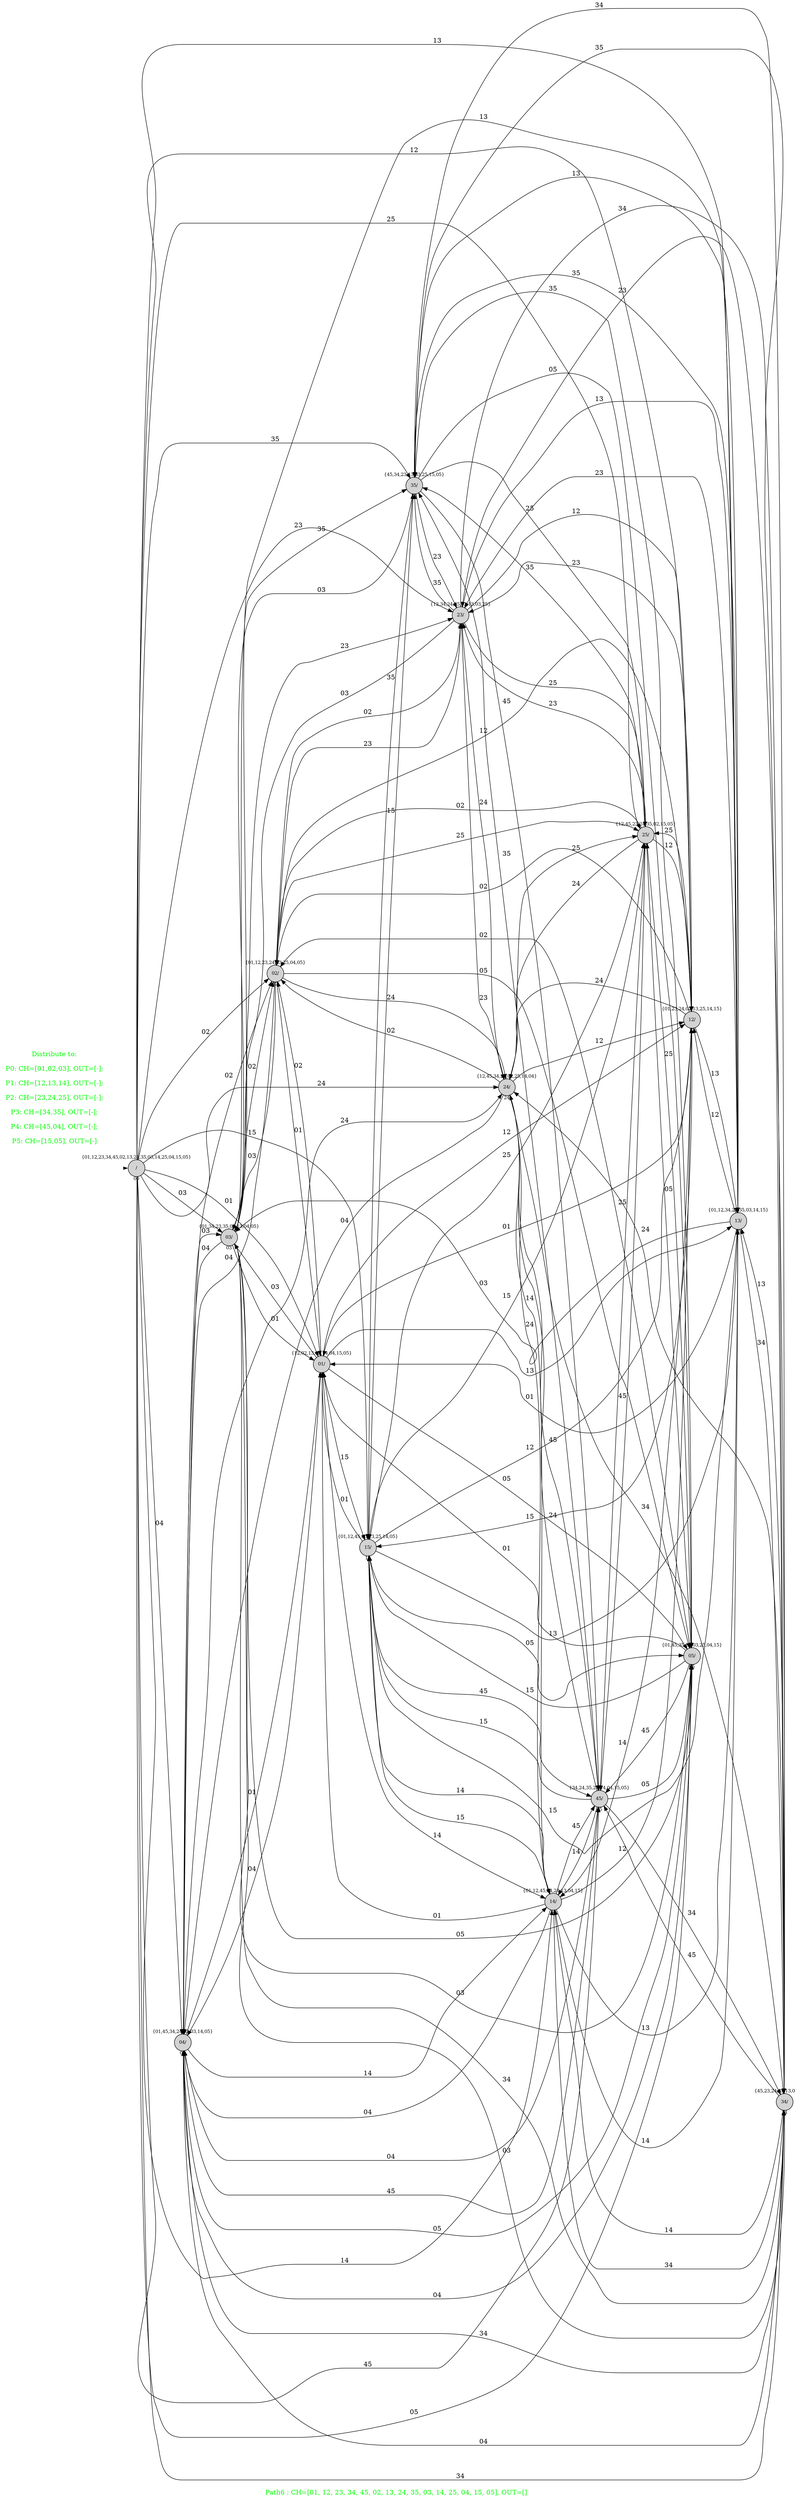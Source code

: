 digraph G {
graph [fontcolor="green",fontsize=14,rankdir=LR,ranksep=0.6,nodesep=0.5,label="
Path6 : CH=[01, 12, 23, 34, 45, 02, 13, 24, 35, 03, 14, 25, 04, 15, 05], OUT=[] "];

node[shape=circle, style=filled, fixedsize=true, fontsize=10];

init [shape=point,style=invis];
spec [fontcolor="green",fontsize=14,peripheries=0,shape=square,fixedsize=false,style="",label="Distribute to:

P0: CH=[01,02,03], OUT=[-];

P1: CH=[12,13,14], OUT=[-];

P2: CH=[23,24,25], OUT=[-];

P3: CH=[34,35], OUT=[-];

P4: CH=[45,04], OUT=[-];

P5: CH=[15,05], OUT=[-]"];
	04[label="{01,45,34,24,02,03,14,05}

04/

04"];

	03[label="{01,34,23,35,02,13,04,05}

03/

03"];

	34[label="{45,23,24,35,13,03,14,04}

34/

34"];

	35[label="{45,34,23,13,03,25,15,05}

35/

35"];

	12[label="{01,23,24,02,13,25,14,15}

12/

12"];

	05[label="{01,45,35,02,03,25,04,15}

05/

05"];

	13[label="{01,12,34,23,35,03,14,15}

13/

13"];

	25[label="{12,45,23,24,35,02,15,05}

25/

25"];

	45[label="{34,24,35,25,14,04,15,05}

45/

45"];

	24[label="{12,45,34,23,02,25,14,04}

24/

24"];

	23[label="{12,34,24,35,02,13,03,25}

23/

23"];

	14[label="{01,12,45,34,24,13,04,15}

14/

14"];

	15[label="{01,12,45,35,13,25,14,05}

15/

15"];

	01[label="{12,02,13,03,14,04,15,05}

01/

01"];

	02[label="{01,12,23,24,03,25,04,05}

02/

02"];

	00[label="{01,12,23,34,45,02,13,24,35,03,14,25,04,15,05}

/

00"];

	 init -> 00[penwidth=0,tooltip="initial state"];

	02 -> 12[label="12"];

	13 -> 03[label="03"];

	35 -> 03[label="03"];

	14 -> 04[label="04"];

	45 -> 34[label="34"];

	15 -> 45[label="45"];

	00 -> 14[label="14"];

	45 -> 04[label="04"];

	13 -> 34[label="34"];

	02 -> 23[label="23"];

	04 -> 14[label="14"];

	15 -> 13[label="13"];

	15 -> 25[label="25"];

	23 -> 25[label="25"];

	01 -> 03[label="03"];

	23 -> 13[label="13"];

	04 -> 45[label="45"];

	13 -> 01[label="01"];

	12 -> 24[label="24"];

	03 -> 23[label="23"];

	24 -> 12[label="12"];

	34 -> 24[label="24"];

	04 -> 03[label="03"];

	34 -> 23[label="23"];

	45 -> 14[label="14"];

	02 -> 01[label="01"];

	00 -> 25[label="25"];

	25 -> 12[label="12"];

	45 -> 25[label="25"];

	00 -> 15[label="15"];

	02 -> 04[label="04"];

	00 -> 02[label="02"];

	15 -> 01[label="01"];

	14 -> 45[label="45"];

	03 -> 34[label="34"];

	03 -> 35[label="35"];

	04 -> 05[label="05"];

	02 -> 25[label="25"];

	00 -> 05[label="05"];

	05 -> 01[label="01"];

	23 -> 35[label="35"];

	15 -> 12[label="12"];

	03 -> 04[label="04"];

	05 -> 35[label="35"];

	35 -> 15[label="15"];

	04 -> 02[label="02"];

	35 -> 34[label="34"];

	04 -> 24[label="24"];

	04 -> 34[label="34"];

	34 -> 04[label="04"];

	12 -> 01[label="01"];

	00 -> 35[label="35"];

	15 -> 05[label="05"];

	15 -> 14[label="14"];

	04 -> 01[label="01"];

	35 -> 13[label="13"];

	14 -> 24[label="24"];

	45 -> 05[label="05"];

	03 -> 02[label="02"];

	01 -> 05[label="05"];

	45 -> 24[label="24"];

	25 -> 45[label="45"];

	34 -> 13[label="13"];

	23 -> 03[label="03"];

	12 -> 15[label="15"];

	00 -> 45[label="45"];

	24 -> 14[label="14"];

	05 -> 02[label="02"];

	23 -> 12[label="12"];

	14 -> 01[label="01"];

	25 -> 15[label="15"];

	01 -> 02[label="02"];

	05 -> 25[label="25"];

	45 -> 15[label="15"];

	13 -> 14[label="14"];

	01 -> 14[label="14"];

	00 -> 01[label="01"];

	24 -> 45[label="45"];

	35 -> 25[label="25"];

	13 -> 15[label="15"];

	23 -> 34[label="34"];

	25 -> 02[label="02"];

	34 -> 45[label="45"];

	34 -> 14[label="14"];

	05 -> 45[label="45"];

	24 -> 25[label="25"];

	35 -> 45[label="45"];

	00 -> 04[label="04"];

	23 -> 02[label="02"];

	03 -> 01[label="01"];

	12 -> 25[label="25"];

	12 -> 14[label="14"];

	12 -> 02[label="02"];

	34 -> 03[label="03"];

	45 -> 35[label="35"];

	15 -> 35[label="35"];

	24 -> 04[label="04"];

	25 -> 23[label="23"];

	14 -> 13[label="13"];

	01 -> 15[label="15"];

	03 -> 13[label="13"];

	05 -> 04[label="04"];

	14 -> 15[label="15"];

	25 -> 35[label="35"];

	12 -> 23[label="23"];

	13 -> 12[label="12"];

	05 -> 03[label="03"];

	02 -> 24[label="24"];

	24 -> 02[label="02"];

	35 -> 05[label="05"];

	34 -> 35[label="35"];

	00 -> 13[label="13"];

	01 -> 12[label="12"];

	00 -> 34[label="34"];

	24 -> 23[label="23"];

	01 -> 13[label="13"];

	00 -> 03[label="03"];

	00 -> 23[label="23"];

	02 -> 03[label="03"];

	00 -> 12[label="12"];

	13 -> 35[label="35"];

	12 -> 13[label="13"];

	00 -> 24[label="24"];

	05 -> 15[label="15"];

	24 -> 34[label="34"];

	01 -> 04[label="04"];

	03 -> 05[label="05"];

	14 -> 12[label="12"];

	02 -> 05[label="05"];

	35 -> 23[label="23"];

	23 -> 24[label="24"];

	14 -> 34[label="34"];

	13 -> 23[label="23"];

	25 -> 24[label="24"];

	25 -> 05[label="05"];


}

